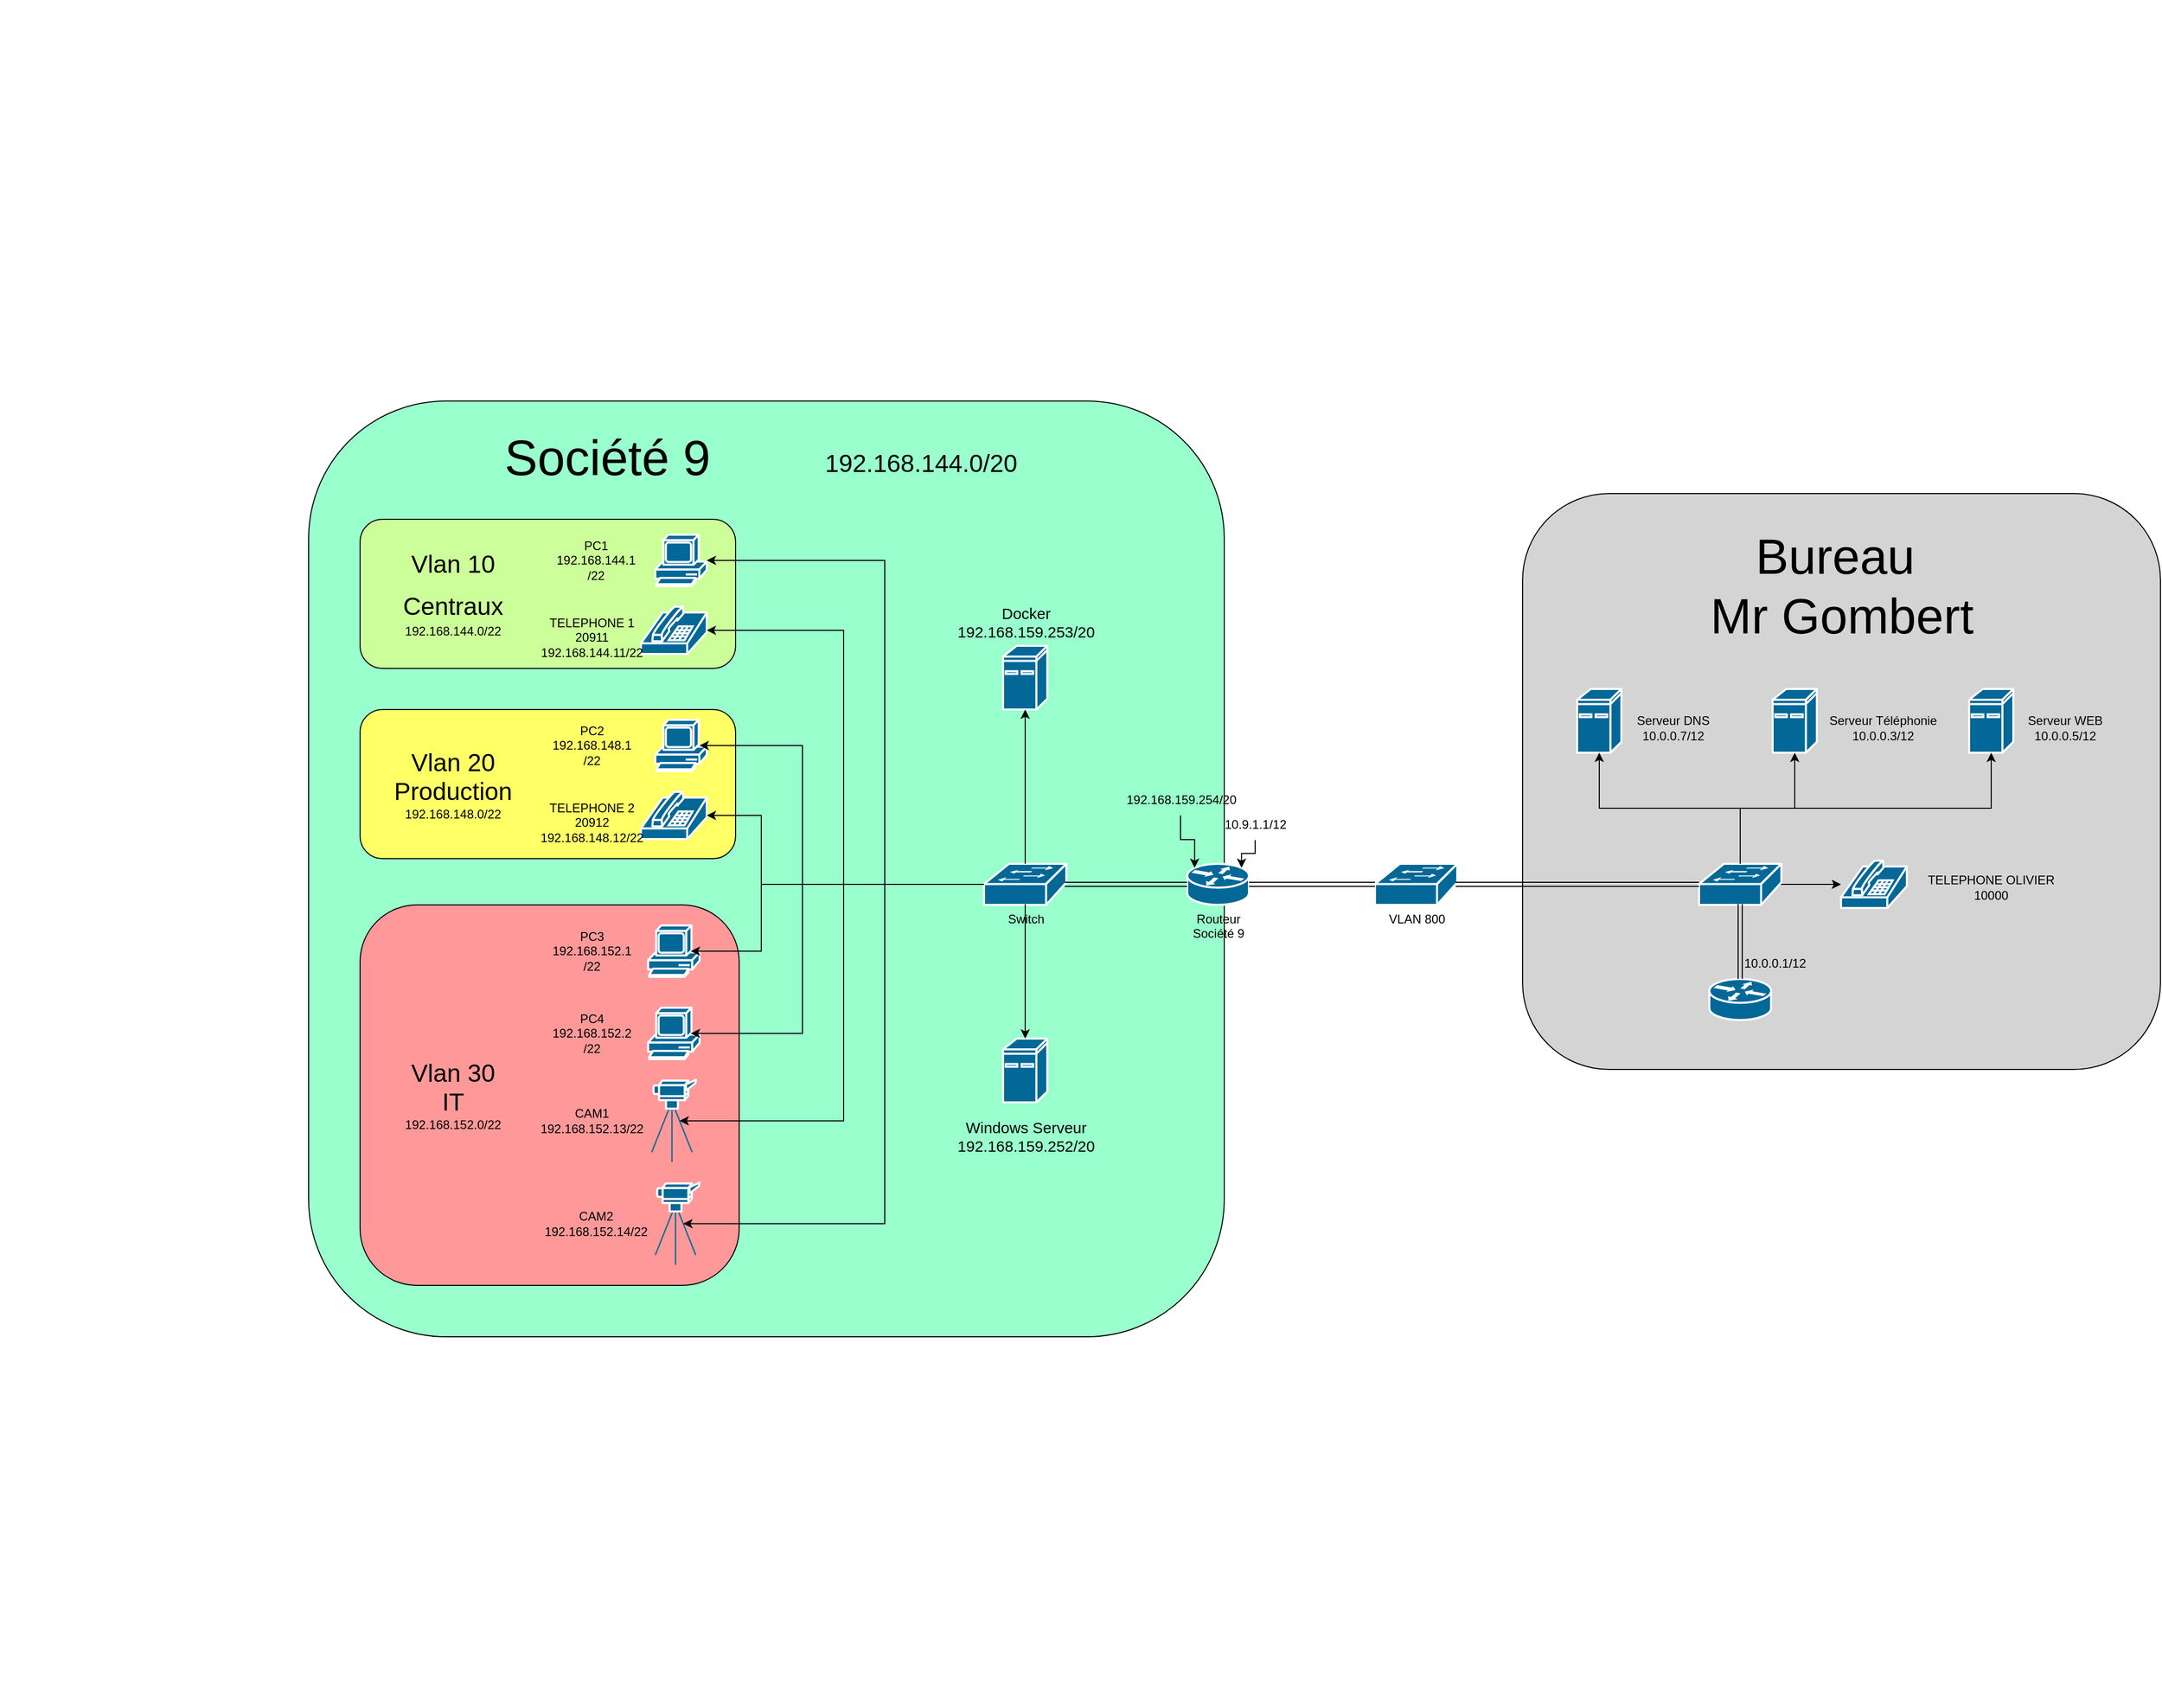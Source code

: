 <mxfile version="27.1.5">
  <diagram name="Page-1" id="owErxfVGj2I-4EUyyvJw">
    <mxGraphModel dx="2722" dy="2516" grid="1" gridSize="10" guides="1" tooltips="1" connect="1" arrows="1" fold="1" page="1" pageScale="1" pageWidth="827" pageHeight="1169" math="0" shadow="0">
      <root>
        <mxCell id="0" />
        <mxCell id="1" parent="0" />
        <mxCell id="OgpxmW688mGqOEu5eJft-1" value="&amp;nbsp;" style="rounded=1;whiteSpace=wrap;html=1;fillColor=#D4D4D4;" parent="1" vertex="1">
          <mxGeometry x="1220" y="130" width="620" height="560" as="geometry" />
        </mxCell>
        <mxCell id="OgpxmW688mGqOEu5eJft-2" value="&amp;nbsp;" style="rounded=1;whiteSpace=wrap;html=1;fillColor=#99FFCC;" parent="1" vertex="1">
          <mxGeometry x="40" y="40" width="890" height="910" as="geometry" />
        </mxCell>
        <mxCell id="OgpxmW688mGqOEu5eJft-3" value="" style="rounded=1;whiteSpace=wrap;html=1;fillColor=#FF9999;" parent="1" vertex="1">
          <mxGeometry x="90" y="530" width="368.5" height="370" as="geometry" />
        </mxCell>
        <mxCell id="OgpxmW688mGqOEu5eJft-4" value="" style="rounded=1;whiteSpace=wrap;html=1;fillColor=#FFFF66;" parent="1" vertex="1">
          <mxGeometry x="90" y="340" width="365" height="145" as="geometry" />
        </mxCell>
        <mxCell id="OgpxmW688mGqOEu5eJft-5" value="" style="rounded=1;whiteSpace=wrap;html=1;fillColor=#CCFF99;" parent="1" vertex="1">
          <mxGeometry x="90" y="155" width="365" height="145" as="geometry" />
        </mxCell>
        <mxCell id="OgpxmW688mGqOEu5eJft-6" value="" style="shape=mxgraph.cisco.computers_and_peripherals.pc;sketch=0;html=1;pointerEvents=1;dashed=0;fillColor=#036897;strokeColor=#ffffff;strokeWidth=2;verticalLabelPosition=bottom;verticalAlign=top;align=center;outlineConnect=0;" parent="1" vertex="1">
          <mxGeometry x="377" y="170" width="50" height="50" as="geometry" />
        </mxCell>
        <mxCell id="OgpxmW688mGqOEu5eJft-7" value="" style="shape=mxgraph.cisco.computers_and_peripherals.ibm_mini_as400;sketch=0;html=1;pointerEvents=1;dashed=0;fillColor=#036897;strokeColor=#ffffff;strokeWidth=2;verticalLabelPosition=bottom;verticalAlign=top;align=center;outlineConnect=0;" parent="1" vertex="1">
          <mxGeometry x="1273" y="320" width="43" height="62" as="geometry" />
        </mxCell>
        <mxCell id="OgpxmW688mGqOEu5eJft-8" value="" style="shape=mxgraph.cisco.computers_and_peripherals.ibm_mini_as400;sketch=0;html=1;pointerEvents=1;dashed=0;fillColor=#036897;strokeColor=#ffffff;strokeWidth=2;verticalLabelPosition=bottom;verticalAlign=top;align=center;outlineConnect=0;" parent="1" vertex="1">
          <mxGeometry x="715" y="660" width="43" height="62" as="geometry" />
        </mxCell>
        <mxCell id="OgpxmW688mGqOEu5eJft-9" value="" style="shape=mxgraph.cisco.computers_and_peripherals.ibm_mini_as400;sketch=0;html=1;pointerEvents=1;dashed=0;fillColor=#036897;strokeColor=#ffffff;strokeWidth=2;verticalLabelPosition=bottom;verticalAlign=top;align=center;outlineConnect=0;" parent="1" vertex="1">
          <mxGeometry x="1654" y="320" width="43" height="62" as="geometry" />
        </mxCell>
        <mxCell id="OgpxmW688mGqOEu5eJft-10" value="" style="shape=mxgraph.cisco.computers_and_peripherals.ibm_mini_as400;sketch=0;html=1;pointerEvents=1;dashed=0;fillColor=#036897;strokeColor=#ffffff;strokeWidth=2;verticalLabelPosition=bottom;verticalAlign=top;align=center;outlineConnect=0;" parent="1" vertex="1">
          <mxGeometry x="1463" y="320" width="43" height="62" as="geometry" />
        </mxCell>
        <mxCell id="OgpxmW688mGqOEu5eJft-11" value="" style="shape=mxgraph.cisco.computers_and_peripherals.ibm_mini_as400;sketch=0;html=1;pointerEvents=1;dashed=0;fillColor=#036897;strokeColor=#ffffff;strokeWidth=2;verticalLabelPosition=bottom;verticalAlign=top;align=center;outlineConnect=0;" parent="1" vertex="1">
          <mxGeometry x="715" y="278" width="43" height="62" as="geometry" />
        </mxCell>
        <mxCell id="OgpxmW688mGqOEu5eJft-12" value="" style="shape=mxgraph.cisco.computers_and_peripherals.video_camera;sketch=0;html=1;pointerEvents=1;dashed=0;fillColor=#036897;strokeColor=#ffffff;strokeWidth=2;verticalLabelPosition=bottom;verticalAlign=top;align=center;outlineConnect=0;" parent="1" vertex="1">
          <mxGeometry x="377" y="800" width="43" height="80" as="geometry" />
        </mxCell>
        <mxCell id="OgpxmW688mGqOEu5eJft-13" value="" style="shape=mxgraph.cisco.computers_and_peripherals.video_camera;sketch=0;html=1;pointerEvents=1;dashed=0;fillColor=#036897;strokeColor=#ffffff;strokeWidth=2;verticalLabelPosition=bottom;verticalAlign=top;align=center;outlineConnect=0;" parent="1" vertex="1">
          <mxGeometry x="373.5" y="700" width="43" height="80" as="geometry" />
        </mxCell>
        <mxCell id="OgpxmW688mGqOEu5eJft-14" value="" style="shape=mxgraph.cisco.modems_and_phones.phone;sketch=0;html=1;pointerEvents=1;dashed=0;fillColor=#036897;strokeColor=#ffffff;strokeWidth=2;verticalLabelPosition=bottom;verticalAlign=top;align=center;outlineConnect=0;" parent="1" vertex="1">
          <mxGeometry x="1529.5" y="487" width="64" height="46" as="geometry" />
        </mxCell>
        <mxCell id="OgpxmW688mGqOEu5eJft-15" value="" style="shape=mxgraph.cisco.modems_and_phones.phone;sketch=0;html=1;pointerEvents=1;dashed=0;fillColor=#036897;strokeColor=#ffffff;strokeWidth=2;verticalLabelPosition=bottom;verticalAlign=top;align=center;outlineConnect=0;" parent="1" vertex="1">
          <mxGeometry x="363" y="240" width="64" height="46" as="geometry" />
        </mxCell>
        <mxCell id="OgpxmW688mGqOEu5eJft-16" value="&lt;div&gt;Routeur &lt;br&gt;&lt;/div&gt;&lt;div&gt;Société 9&lt;br&gt;&lt;/div&gt;" style="shape=mxgraph.cisco.routers.router;sketch=0;html=1;pointerEvents=1;dashed=0;fillColor=#036897;strokeColor=#ffffff;strokeWidth=2;verticalLabelPosition=bottom;verticalAlign=top;align=center;outlineConnect=0;" parent="1" vertex="1">
          <mxGeometry x="894" y="490" width="60" height="40" as="geometry" />
        </mxCell>
        <mxCell id="OgpxmW688mGqOEu5eJft-17" value="&amp;nbsp;" style="shape=mxgraph.cisco.routers.router;sketch=0;html=1;pointerEvents=1;dashed=0;fillColor=#036897;strokeColor=#ffffff;strokeWidth=2;verticalLabelPosition=bottom;verticalAlign=top;align=center;outlineConnect=0;" parent="1" vertex="1">
          <mxGeometry x="1401.5" y="602" width="60" height="40" as="geometry" />
        </mxCell>
        <mxCell id="OgpxmW688mGqOEu5eJft-18" style="edgeStyle=orthogonalEdgeStyle;rounded=0;orthogonalLoop=1;jettySize=auto;html=1;exitX=0.98;exitY=0.5;exitDx=0;exitDy=0;exitPerimeter=0;" parent="1" source="OgpxmW688mGqOEu5eJft-19" target="OgpxmW688mGqOEu5eJft-14" edge="1">
          <mxGeometry relative="1" as="geometry" />
        </mxCell>
        <mxCell id="OgpxmW688mGqOEu5eJft-19" value="" style="shape=mxgraph.cisco.switches.workgroup_switch;sketch=0;html=1;pointerEvents=1;dashed=0;fillColor=#036897;strokeColor=#ffffff;strokeWidth=2;verticalLabelPosition=bottom;verticalAlign=top;align=center;outlineConnect=0;" parent="1" vertex="1">
          <mxGeometry x="1391.5" y="490" width="80" height="40" as="geometry" />
        </mxCell>
        <mxCell id="OgpxmW688mGqOEu5eJft-20" value="Switch" style="shape=mxgraph.cisco.switches.workgroup_switch;sketch=0;html=1;pointerEvents=1;dashed=0;fillColor=#036897;strokeColor=#ffffff;strokeWidth=2;verticalLabelPosition=bottom;verticalAlign=top;align=center;outlineConnect=0;" parent="1" vertex="1">
          <mxGeometry x="696.5" y="490" width="80" height="40" as="geometry" />
        </mxCell>
        <mxCell id="OgpxmW688mGqOEu5eJft-21" value="VLAN 800" style="shape=mxgraph.cisco.switches.workgroup_switch;sketch=0;html=1;pointerEvents=1;dashed=0;fillColor=#036897;strokeColor=#ffffff;strokeWidth=2;verticalLabelPosition=bottom;verticalAlign=top;align=center;outlineConnect=0;" parent="1" vertex="1">
          <mxGeometry x="1076.5" y="490" width="80" height="40" as="geometry" />
        </mxCell>
        <mxCell id="OgpxmW688mGqOEu5eJft-22" value="&lt;div&gt;PC1&lt;/div&gt;&lt;div&gt;192.168.144.1&lt;/div&gt;/22" style="text;html=1;align=center;verticalAlign=middle;resizable=0;points=[];autosize=1;strokeColor=none;fillColor=none;" parent="1" vertex="1">
          <mxGeometry x="268.5" y="165" width="100" height="60" as="geometry" />
        </mxCell>
        <mxCell id="OgpxmW688mGqOEu5eJft-23" value="&lt;div&gt;TELEPHONE 1&lt;/div&gt;&lt;div&gt;20911&lt;/div&gt;&lt;div&gt;192.168.144.11/22&lt;/div&gt;" style="text;html=1;align=center;verticalAlign=middle;resizable=0;points=[];autosize=1;strokeColor=none;fillColor=none;" parent="1" vertex="1">
          <mxGeometry x="255" y="240" width="120" height="60" as="geometry" />
        </mxCell>
        <mxCell id="OgpxmW688mGqOEu5eJft-24" value="" style="shape=mxgraph.cisco.computers_and_peripherals.pc;sketch=0;html=1;pointerEvents=1;dashed=0;fillColor=#036897;strokeColor=#ffffff;strokeWidth=2;verticalLabelPosition=bottom;verticalAlign=top;align=center;outlineConnect=0;" parent="1" vertex="1">
          <mxGeometry x="377" y="350" width="50" height="50" as="geometry" />
        </mxCell>
        <mxCell id="OgpxmW688mGqOEu5eJft-25" value="" style="shape=mxgraph.cisco.modems_and_phones.phone;sketch=0;html=1;pointerEvents=1;dashed=0;fillColor=#036897;strokeColor=#ffffff;strokeWidth=2;verticalLabelPosition=bottom;verticalAlign=top;align=center;outlineConnect=0;" parent="1" vertex="1">
          <mxGeometry x="363" y="420" width="64" height="46" as="geometry" />
        </mxCell>
        <mxCell id="OgpxmW688mGqOEu5eJft-26" value="&lt;div&gt;PC2&lt;/div&gt;&lt;div&gt;192.168.148.1&lt;/div&gt;/22" style="text;html=1;align=center;verticalAlign=middle;resizable=0;points=[];autosize=1;strokeColor=none;fillColor=none;" parent="1" vertex="1">
          <mxGeometry x="265" y="345" width="100" height="60" as="geometry" />
        </mxCell>
        <mxCell id="OgpxmW688mGqOEu5eJft-27" value="&lt;div&gt;TELEPHONE 2&lt;/div&gt;&lt;div&gt;20912&lt;/div&gt;&lt;div&gt;192.168.148.12/22&lt;/div&gt;" style="text;html=1;align=center;verticalAlign=middle;resizable=0;points=[];autosize=1;strokeColor=none;fillColor=none;" parent="1" vertex="1">
          <mxGeometry x="255" y="420" width="120" height="60" as="geometry" />
        </mxCell>
        <mxCell id="OgpxmW688mGqOEu5eJft-28" value="" style="shape=mxgraph.cisco.computers_and_peripherals.pc;sketch=0;html=1;pointerEvents=1;dashed=0;fillColor=#036897;strokeColor=#ffffff;strokeWidth=2;verticalLabelPosition=bottom;verticalAlign=top;align=center;outlineConnect=0;" parent="1" vertex="1">
          <mxGeometry x="370" y="550" width="50" height="50" as="geometry" />
        </mxCell>
        <mxCell id="OgpxmW688mGqOEu5eJft-29" value="&lt;div&gt;PC3&lt;/div&gt;&lt;div&gt;192.168.152.1&lt;/div&gt;/22" style="text;html=1;align=center;verticalAlign=middle;resizable=0;points=[];autosize=1;strokeColor=none;fillColor=none;" parent="1" vertex="1">
          <mxGeometry x="265" y="545" width="100" height="60" as="geometry" />
        </mxCell>
        <mxCell id="OgpxmW688mGqOEu5eJft-30" value="" style="shape=mxgraph.cisco.computers_and_peripherals.pc;sketch=0;html=1;pointerEvents=1;dashed=0;fillColor=#036897;strokeColor=#ffffff;strokeWidth=2;verticalLabelPosition=bottom;verticalAlign=top;align=center;outlineConnect=0;" parent="1" vertex="1">
          <mxGeometry x="370" y="630" width="50" height="50" as="geometry" />
        </mxCell>
        <mxCell id="OgpxmW688mGqOEu5eJft-31" value="&lt;div&gt;PC4&lt;/div&gt;&lt;div&gt;192.168.152.2&lt;/div&gt;/22" style="text;html=1;align=center;verticalAlign=middle;resizable=0;points=[];autosize=1;strokeColor=none;fillColor=none;" parent="1" vertex="1">
          <mxGeometry x="265" y="625" width="100" height="60" as="geometry" />
        </mxCell>
        <mxCell id="OgpxmW688mGqOEu5eJft-32" value="&lt;div&gt;CAM1&lt;/div&gt;&lt;div&gt;192.168.152.13/22&lt;/div&gt;" style="text;html=1;align=center;verticalAlign=middle;resizable=0;points=[];autosize=1;strokeColor=none;fillColor=none;" parent="1" vertex="1">
          <mxGeometry x="255" y="720" width="120" height="40" as="geometry" />
        </mxCell>
        <mxCell id="OgpxmW688mGqOEu5eJft-33" value="&lt;div&gt;CAM2&lt;/div&gt;&lt;div&gt;192.168.152.14/22&lt;/div&gt;" style="text;html=1;align=center;verticalAlign=middle;resizable=0;points=[];autosize=1;strokeColor=none;fillColor=none;" parent="1" vertex="1">
          <mxGeometry x="258.5" y="820" width="120" height="40" as="geometry" />
        </mxCell>
        <mxCell id="OgpxmW688mGqOEu5eJft-34" style="edgeStyle=orthogonalEdgeStyle;rounded=0;orthogonalLoop=1;jettySize=auto;html=1;exitX=0;exitY=0.5;exitDx=0;exitDy=0;exitPerimeter=0;entryX=1;entryY=0.5;entryDx=0;entryDy=0;entryPerimeter=0;" parent="1" source="OgpxmW688mGqOEu5eJft-20" target="OgpxmW688mGqOEu5eJft-25" edge="1">
          <mxGeometry relative="1" as="geometry">
            <Array as="points">
              <mxPoint x="480" y="510" />
              <mxPoint x="480" y="443" />
            </Array>
          </mxGeometry>
        </mxCell>
        <mxCell id="OgpxmW688mGqOEu5eJft-35" style="edgeStyle=orthogonalEdgeStyle;rounded=0;orthogonalLoop=1;jettySize=auto;html=1;exitX=0;exitY=0.5;exitDx=0;exitDy=0;exitPerimeter=0;" parent="1" source="OgpxmW688mGqOEu5eJft-20" edge="1">
          <mxGeometry relative="1" as="geometry">
            <mxPoint x="420" y="375" as="targetPoint" />
            <Array as="points">
              <mxPoint x="520" y="510" />
              <mxPoint x="520" y="375" />
            </Array>
          </mxGeometry>
        </mxCell>
        <mxCell id="OgpxmW688mGqOEu5eJft-36" style="edgeStyle=orthogonalEdgeStyle;rounded=0;orthogonalLoop=1;jettySize=auto;html=1;exitX=0;exitY=0.5;exitDx=0;exitDy=0;exitPerimeter=0;entryX=1;entryY=0.5;entryDx=0;entryDy=0;entryPerimeter=0;" parent="1" source="OgpxmW688mGqOEu5eJft-20" target="OgpxmW688mGqOEu5eJft-15" edge="1">
          <mxGeometry relative="1" as="geometry">
            <Array as="points">
              <mxPoint x="560" y="510" />
              <mxPoint x="560" y="263" />
            </Array>
          </mxGeometry>
        </mxCell>
        <mxCell id="OgpxmW688mGqOEu5eJft-37" style="edgeStyle=orthogonalEdgeStyle;rounded=0;orthogonalLoop=1;jettySize=auto;html=1;exitX=0;exitY=0.5;exitDx=0;exitDy=0;exitPerimeter=0;" parent="1" source="OgpxmW688mGqOEu5eJft-20" target="OgpxmW688mGqOEu5eJft-6" edge="1">
          <mxGeometry relative="1" as="geometry">
            <Array as="points">
              <mxPoint x="600" y="510" />
              <mxPoint x="600" y="195" />
            </Array>
          </mxGeometry>
        </mxCell>
        <mxCell id="OgpxmW688mGqOEu5eJft-38" style="edgeStyle=orthogonalEdgeStyle;rounded=0;orthogonalLoop=1;jettySize=auto;html=1;exitX=0;exitY=0.5;exitDx=0;exitDy=0;exitPerimeter=0;entryX=0.83;entryY=0.5;entryDx=0;entryDy=0;entryPerimeter=0;" parent="1" source="OgpxmW688mGqOEu5eJft-20" target="OgpxmW688mGqOEu5eJft-28" edge="1">
          <mxGeometry relative="1" as="geometry">
            <Array as="points">
              <mxPoint x="480" y="510" />
              <mxPoint x="480" y="575" />
            </Array>
          </mxGeometry>
        </mxCell>
        <mxCell id="OgpxmW688mGqOEu5eJft-39" style="edgeStyle=orthogonalEdgeStyle;rounded=0;orthogonalLoop=1;jettySize=auto;html=1;exitX=0;exitY=0.5;exitDx=0;exitDy=0;exitPerimeter=0;entryX=0.83;entryY=0.5;entryDx=0;entryDy=0;entryPerimeter=0;" parent="1" source="OgpxmW688mGqOEu5eJft-20" target="OgpxmW688mGqOEu5eJft-30" edge="1">
          <mxGeometry relative="1" as="geometry">
            <Array as="points">
              <mxPoint x="520" y="510" />
              <mxPoint x="520" y="655" />
            </Array>
          </mxGeometry>
        </mxCell>
        <mxCell id="OgpxmW688mGqOEu5eJft-40" style="edgeStyle=orthogonalEdgeStyle;rounded=0;orthogonalLoop=1;jettySize=auto;html=1;exitX=0;exitY=0.5;exitDx=0;exitDy=0;exitPerimeter=0;entryX=0.63;entryY=0.5;entryDx=0;entryDy=0;entryPerimeter=0;" parent="1" source="OgpxmW688mGqOEu5eJft-20" target="OgpxmW688mGqOEu5eJft-13" edge="1">
          <mxGeometry relative="1" as="geometry">
            <Array as="points">
              <mxPoint x="560" y="510" />
              <mxPoint x="560" y="740" />
            </Array>
          </mxGeometry>
        </mxCell>
        <mxCell id="OgpxmW688mGqOEu5eJft-41" style="edgeStyle=orthogonalEdgeStyle;rounded=0;orthogonalLoop=1;jettySize=auto;html=1;exitX=0;exitY=0.5;exitDx=0;exitDy=0;exitPerimeter=0;entryX=0.63;entryY=0.5;entryDx=0;entryDy=0;entryPerimeter=0;" parent="1" source="OgpxmW688mGqOEu5eJft-20" target="OgpxmW688mGqOEu5eJft-12" edge="1">
          <mxGeometry relative="1" as="geometry">
            <Array as="points">
              <mxPoint x="600" y="510" />
              <mxPoint x="600" y="840" />
            </Array>
          </mxGeometry>
        </mxCell>
        <mxCell id="OgpxmW688mGqOEu5eJft-42" style="edgeStyle=orthogonalEdgeStyle;shape=link;rounded=0;orthogonalLoop=1;jettySize=auto;html=1;exitX=0.98;exitY=0.5;exitDx=0;exitDy=0;exitPerimeter=0;entryX=0;entryY=0.5;entryDx=0;entryDy=0;entryPerimeter=0;" parent="1" source="OgpxmW688mGqOEu5eJft-20" target="OgpxmW688mGqOEu5eJft-16" edge="1">
          <mxGeometry relative="1" as="geometry" />
        </mxCell>
        <mxCell id="OgpxmW688mGqOEu5eJft-43" style="edgeStyle=orthogonalEdgeStyle;shape=link;rounded=0;orthogonalLoop=1;jettySize=auto;html=1;exitX=1;exitY=0.5;exitDx=0;exitDy=0;exitPerimeter=0;entryX=0;entryY=0.5;entryDx=0;entryDy=0;entryPerimeter=0;" parent="1" source="OgpxmW688mGqOEu5eJft-16" target="OgpxmW688mGqOEu5eJft-21" edge="1">
          <mxGeometry relative="1" as="geometry" />
        </mxCell>
        <mxCell id="OgpxmW688mGqOEu5eJft-44" style="edgeStyle=orthogonalEdgeStyle;shape=link;rounded=0;orthogonalLoop=1;jettySize=auto;html=1;exitX=0.98;exitY=0.5;exitDx=0;exitDy=0;exitPerimeter=0;entryX=0;entryY=0.5;entryDx=0;entryDy=0;entryPerimeter=0;" parent="1" source="OgpxmW688mGqOEu5eJft-21" target="OgpxmW688mGqOEu5eJft-19" edge="1">
          <mxGeometry relative="1" as="geometry" />
        </mxCell>
        <mxCell id="OgpxmW688mGqOEu5eJft-45" value="&amp;nbsp;" style="text;whiteSpace=wrap;html=1;" parent="1" vertex="1">
          <mxGeometry x="850" y="1270" width="40" height="40" as="geometry" />
        </mxCell>
        <mxCell id="OgpxmW688mGqOEu5eJft-46" style="edgeStyle=orthogonalEdgeStyle;rounded=0;orthogonalLoop=1;jettySize=auto;html=1;exitX=0.5;exitY=0;exitDx=0;exitDy=0;exitPerimeter=0;entryX=0.5;entryY=1;entryDx=0;entryDy=0;entryPerimeter=0;" parent="1" source="OgpxmW688mGqOEu5eJft-19" target="OgpxmW688mGqOEu5eJft-10" edge="1">
          <mxGeometry relative="1" as="geometry" />
        </mxCell>
        <mxCell id="OgpxmW688mGqOEu5eJft-47" style="edgeStyle=orthogonalEdgeStyle;rounded=0;orthogonalLoop=1;jettySize=auto;html=1;exitX=0.5;exitY=0;exitDx=0;exitDy=0;exitPerimeter=0;entryX=0.5;entryY=1;entryDx=0;entryDy=0;entryPerimeter=0;" parent="1" source="OgpxmW688mGqOEu5eJft-19" target="OgpxmW688mGqOEu5eJft-9" edge="1">
          <mxGeometry relative="1" as="geometry" />
        </mxCell>
        <mxCell id="OgpxmW688mGqOEu5eJft-48" style="edgeStyle=orthogonalEdgeStyle;rounded=0;orthogonalLoop=1;jettySize=auto;html=1;exitX=0.5;exitY=0;exitDx=0;exitDy=0;exitPerimeter=0;entryX=0.5;entryY=1;entryDx=0;entryDy=0;entryPerimeter=0;" parent="1" source="OgpxmW688mGqOEu5eJft-19" target="OgpxmW688mGqOEu5eJft-7" edge="1">
          <mxGeometry relative="1" as="geometry" />
        </mxCell>
        <mxCell id="OgpxmW688mGqOEu5eJft-49" style="edgeStyle=orthogonalEdgeStyle;shape=link;rounded=0;orthogonalLoop=1;jettySize=auto;html=1;exitX=0.5;exitY=0.98;exitDx=0;exitDy=0;exitPerimeter=0;entryX=0.5;entryY=0;entryDx=0;entryDy=0;entryPerimeter=0;" parent="1" source="OgpxmW688mGqOEu5eJft-19" target="OgpxmW688mGqOEu5eJft-17" edge="1">
          <mxGeometry relative="1" as="geometry" />
        </mxCell>
        <mxCell id="OgpxmW688mGqOEu5eJft-52" style="edgeStyle=orthogonalEdgeStyle;rounded=0;orthogonalLoop=1;jettySize=auto;html=1;exitX=0.5;exitY=0;exitDx=0;exitDy=0;exitPerimeter=0;entryX=0.5;entryY=1;entryDx=0;entryDy=0;entryPerimeter=0;" parent="1" source="OgpxmW688mGqOEu5eJft-20" target="OgpxmW688mGqOEu5eJft-11" edge="1">
          <mxGeometry relative="1" as="geometry" />
        </mxCell>
        <mxCell id="OgpxmW688mGqOEu5eJft-53" style="edgeStyle=orthogonalEdgeStyle;rounded=0;orthogonalLoop=1;jettySize=auto;html=1;exitX=0.5;exitY=0.98;exitDx=0;exitDy=0;exitPerimeter=0;entryX=0.5;entryY=0;entryDx=0;entryDy=0;entryPerimeter=0;" parent="1" source="OgpxmW688mGqOEu5eJft-20" target="OgpxmW688mGqOEu5eJft-8" edge="1">
          <mxGeometry relative="1" as="geometry" />
        </mxCell>
        <mxCell id="OgpxmW688mGqOEu5eJft-54" value="&lt;font style=&quot;font-size: 48px;&quot;&gt;Société 9&lt;/font&gt;" style="text;html=1;align=center;verticalAlign=middle;resizable=0;points=[];autosize=1;strokeColor=none;fillColor=none;" parent="1" vertex="1">
          <mxGeometry x="220" y="60" width="220" height="70" as="geometry" />
        </mxCell>
        <mxCell id="OgpxmW688mGqOEu5eJft-55" value="&lt;div&gt;&lt;font style=&quot;font-size: 48px;&quot;&gt;Bureau&amp;nbsp;&lt;/font&gt;&lt;/div&gt;&lt;div&gt;&lt;font style=&quot;font-size: 48px;&quot;&gt;Mr Gombert&lt;/font&gt;&lt;/div&gt;" style="text;html=1;align=center;verticalAlign=middle;resizable=0;points=[];autosize=1;strokeColor=none;fillColor=none;" parent="1" vertex="1">
          <mxGeometry x="1390" y="155" width="280" height="130" as="geometry" />
        </mxCell>
        <mxCell id="OgpxmW688mGqOEu5eJft-56" value="&lt;div&gt;&lt;font style=&quot;font-size: 24px;&quot;&gt;Vlan 10&lt;/font&gt;&lt;/div&gt;&lt;div&gt;&lt;font style=&quot;font-size: 36px;&quot;&gt;&lt;font style=&quot;font-size: 24px;&quot;&gt;Centraux&lt;/font&gt;&lt;/font&gt;&lt;/div&gt;&lt;div&gt;&lt;font style=&quot;font-size: 12px;&quot;&gt;&lt;font&gt;192.168.144.0/22&lt;/font&gt;&lt;/font&gt;&lt;/div&gt;" style="text;html=1;align=center;verticalAlign=middle;resizable=0;points=[];autosize=1;strokeColor=none;fillColor=none;" parent="1" vertex="1">
          <mxGeometry x="120" y="177.5" width="120" height="100" as="geometry" />
        </mxCell>
        <mxCell id="OgpxmW688mGqOEu5eJft-57" value="&lt;div&gt;&lt;font style=&quot;font-size: 24px;&quot;&gt;Vlan 20&lt;/font&gt;&lt;/div&gt;&lt;div&gt;&lt;font style=&quot;font-size: 24px;&quot;&gt;Production&lt;/font&gt;&lt;/div&gt;&lt;div&gt;&lt;font style=&quot;font-size: 12px;&quot;&gt;&lt;font&gt;192.168.148.0/22&lt;/font&gt;&lt;/font&gt;&lt;/div&gt;" style="text;html=1;align=center;verticalAlign=middle;resizable=0;points=[];autosize=1;strokeColor=none;fillColor=none;" parent="1" vertex="1">
          <mxGeometry x="110" y="367.5" width="140" height="90" as="geometry" />
        </mxCell>
        <mxCell id="OgpxmW688mGqOEu5eJft-58" value="&lt;div&gt;&lt;font style=&quot;font-size: 24px;&quot;&gt;Vlan 30&lt;/font&gt;&lt;/div&gt;&lt;div&gt;&lt;font style=&quot;font-size: 24px;&quot;&gt;IT&lt;/font&gt;&lt;/div&gt;&lt;div&gt;&lt;font style=&quot;font-size: 12px;&quot;&gt;192.168.152.0/22&lt;/font&gt;&lt;/div&gt;" style="text;html=1;align=center;verticalAlign=middle;resizable=0;points=[];autosize=1;strokeColor=none;fillColor=none;" parent="1" vertex="1">
          <mxGeometry x="120" y="670" width="120" height="90" as="geometry" />
        </mxCell>
        <mxCell id="OgpxmW688mGqOEu5eJft-59" value="&lt;div&gt;&lt;font style=&quot;font-size: 15px;&quot;&gt;Docker&lt;/font&gt;&lt;/div&gt;&lt;div&gt;&lt;font style=&quot;font-size: 15px;&quot;&gt;192.168.159.253/20&lt;/font&gt;&lt;/div&gt;" style="text;html=1;align=center;verticalAlign=middle;resizable=0;points=[];autosize=1;strokeColor=none;fillColor=none;" parent="1" vertex="1">
          <mxGeometry x="656.5" y="230" width="160" height="50" as="geometry" />
        </mxCell>
        <mxCell id="OgpxmW688mGqOEu5eJft-60" value="&lt;div&gt;&lt;font style=&quot;font-size: 15px;&quot;&gt;Windows Serveur&lt;/font&gt;&lt;/div&gt;&lt;div&gt;&lt;font style=&quot;font-size: 15px;&quot;&gt;192.168.159.252/20&lt;/font&gt;&lt;/div&gt;" style="text;html=1;align=center;verticalAlign=middle;resizable=0;points=[];autosize=1;strokeColor=none;fillColor=none;" parent="1" vertex="1">
          <mxGeometry x="656.5" y="730" width="160" height="50" as="geometry" />
        </mxCell>
        <mxCell id="OgpxmW688mGqOEu5eJft-61" value="&amp;nbsp;" style="text;whiteSpace=wrap;html=1;" parent="1" vertex="1">
          <mxGeometry x="-260" y="-320" width="40" height="40" as="geometry" />
        </mxCell>
        <mxCell id="OgpxmW688mGqOEu5eJft-62" value="&amp;nbsp;" style="text;whiteSpace=wrap;html=1;" parent="1" vertex="1">
          <mxGeometry x="130" y="720" width="40" height="40" as="geometry" />
        </mxCell>
        <mxCell id="OgpxmW688mGqOEu5eJft-64" value="&lt;div&gt;TELEPHONE OLIVIER&lt;/div&gt;&lt;div&gt;10000&lt;/div&gt;" style="text;html=1;align=center;verticalAlign=middle;resizable=0;points=[];autosize=1;strokeColor=none;fillColor=none;" parent="1" vertex="1">
          <mxGeometry x="1600" y="493" width="150" height="40" as="geometry" />
        </mxCell>
        <mxCell id="OgpxmW688mGqOEu5eJft-66" value="&lt;div&gt;Serveur Téléphonie&lt;/div&gt;10.0.0.3/12" style="text;html=1;align=center;verticalAlign=middle;resizable=0;points=[];autosize=1;strokeColor=none;fillColor=none;" parent="1" vertex="1">
          <mxGeometry x="1500" y="337.5" width="140" height="40" as="geometry" />
        </mxCell>
        <mxCell id="OgpxmW688mGqOEu5eJft-67" value="&lt;div&gt;Serveur WEB&lt;/div&gt;10.0.0.5/12" style="text;html=1;align=center;verticalAlign=middle;resizable=0;points=[];autosize=1;strokeColor=none;fillColor=none;" parent="1" vertex="1">
          <mxGeometry x="1697" y="337.5" width="100" height="40" as="geometry" />
        </mxCell>
        <mxCell id="OgpxmW688mGqOEu5eJft-69" value="&lt;div&gt;Serveur DNS&lt;/div&gt;10.0.0.7/12" style="text;html=1;align=center;verticalAlign=middle;resizable=0;points=[];autosize=1;strokeColor=none;fillColor=none;" parent="1" vertex="1">
          <mxGeometry x="1321" y="337.5" width="90" height="40" as="geometry" />
        </mxCell>
        <mxCell id="OgpxmW688mGqOEu5eJft-71" value="&amp;nbsp;" style="text;whiteSpace=wrap;html=1;" parent="1" vertex="1">
          <mxGeometry x="640" y="-350" width="40" height="40" as="geometry" />
        </mxCell>
        <mxCell id="OgpxmW688mGqOEu5eJft-75" value="&amp;nbsp;" style="text;whiteSpace=wrap;html=1;" parent="1" vertex="1">
          <mxGeometry x="280" y="520" width="40" height="40" as="geometry" />
        </mxCell>
        <mxCell id="OgpxmW688mGqOEu5eJft-78" value="192.168.159.254/20" style="text;html=1;align=center;verticalAlign=middle;resizable=0;points=[];autosize=1;strokeColor=none;fillColor=none;" parent="1" vertex="1">
          <mxGeometry x="822.5" y="413" width="130" height="30" as="geometry" />
        </mxCell>
        <mxCell id="OgpxmW688mGqOEu5eJft-79" style="edgeStyle=orthogonalEdgeStyle;rounded=0;orthogonalLoop=1;jettySize=auto;html=1;entryX=0.12;entryY=0.1;entryDx=0;entryDy=0;entryPerimeter=0;" parent="1" source="OgpxmW688mGqOEu5eJft-78" target="OgpxmW688mGqOEu5eJft-16" edge="1">
          <mxGeometry relative="1" as="geometry" />
        </mxCell>
        <mxCell id="OgpxmW688mGqOEu5eJft-80" value="10.9.1.1/12" style="text;html=1;align=center;verticalAlign=middle;resizable=0;points=[];autosize=1;strokeColor=none;fillColor=none;" parent="1" vertex="1">
          <mxGeometry x="920" y="437" width="80" height="30" as="geometry" />
        </mxCell>
        <mxCell id="OgpxmW688mGqOEu5eJft-82" style="edgeStyle=orthogonalEdgeStyle;rounded=0;orthogonalLoop=1;jettySize=auto;html=1;entryX=0.88;entryY=0.1;entryDx=0;entryDy=0;entryPerimeter=0;" parent="1" source="OgpxmW688mGqOEu5eJft-80" target="OgpxmW688mGqOEu5eJft-16" edge="1">
          <mxGeometry relative="1" as="geometry">
            <Array as="points">
              <mxPoint x="960" y="480" />
              <mxPoint x="947" y="480" />
            </Array>
          </mxGeometry>
        </mxCell>
        <mxCell id="OgpxmW688mGqOEu5eJft-90" value="10.0.0.1/12" style="text;html=1;align=center;verticalAlign=middle;resizable=0;points=[];autosize=1;strokeColor=none;fillColor=none;" parent="1" vertex="1">
          <mxGeometry x="1425" y="572" width="80" height="30" as="geometry" />
        </mxCell>
        <mxCell id="Igww7J7V8b7KfNuYDj0Q-1" value="192.168.144.0/20" style="text;whiteSpace=wrap;fontSize=24;" vertex="1" parent="1">
          <mxGeometry x="540" y="80" width="200" height="40" as="geometry" />
        </mxCell>
      </root>
    </mxGraphModel>
  </diagram>
</mxfile>
